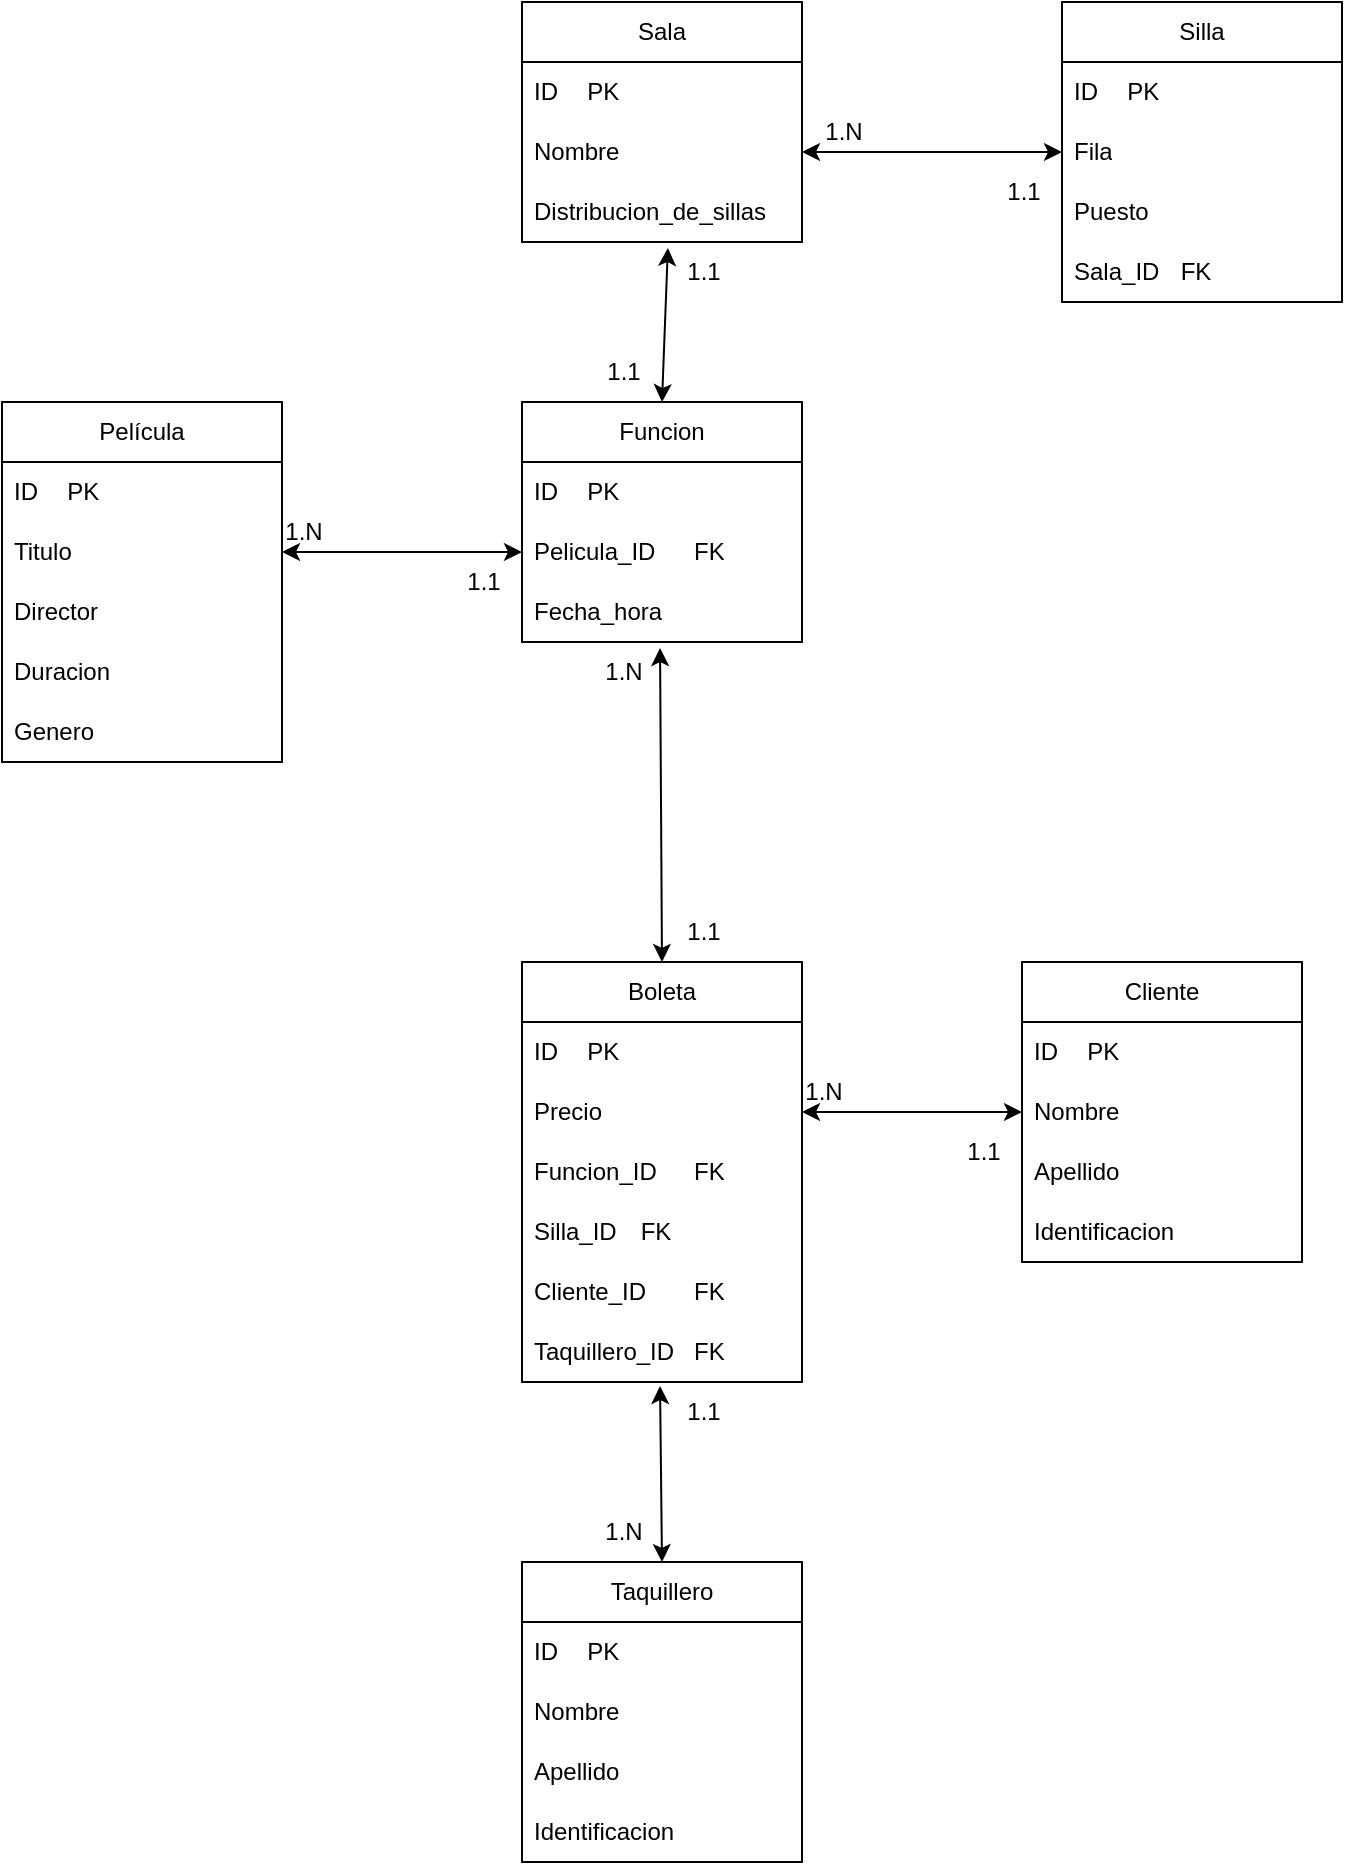 <mxfile version="24.6.4" type="google">
  <diagram name="Página-1" id="wzcmHoIYuX_Jen-wA8zM">
    <mxGraphModel grid="1" page="1" gridSize="10" guides="1" tooltips="1" connect="1" arrows="1" fold="1" pageScale="1" pageWidth="827" pageHeight="1169" math="0" shadow="0">
      <root>
        <mxCell id="0" />
        <mxCell id="1" parent="0" />
        <mxCell id="ttBiSUBf9T7hZErZJQ1Y-5" value="Película" style="swimlane;fontStyle=0;childLayout=stackLayout;horizontal=1;startSize=30;horizontalStack=0;resizeParent=1;resizeParentMax=0;resizeLast=0;collapsible=1;marginBottom=0;whiteSpace=wrap;html=1;" vertex="1" parent="1">
          <mxGeometry x="79" y="270" width="140" height="180" as="geometry" />
        </mxCell>
        <mxCell id="ttBiSUBf9T7hZErZJQ1Y-6" value="ID&lt;span style=&quot;white-space: pre;&quot;&gt;&#x9;&lt;/span&gt;PK" style="text;strokeColor=none;fillColor=none;align=left;verticalAlign=middle;spacingLeft=4;spacingRight=4;overflow=hidden;points=[[0,0.5],[1,0.5]];portConstraint=eastwest;rotatable=0;whiteSpace=wrap;html=1;" vertex="1" parent="ttBiSUBf9T7hZErZJQ1Y-5">
          <mxGeometry y="30" width="140" height="30" as="geometry" />
        </mxCell>
        <mxCell id="ttBiSUBf9T7hZErZJQ1Y-7" value="Titulo" style="text;strokeColor=none;fillColor=none;align=left;verticalAlign=middle;spacingLeft=4;spacingRight=4;overflow=hidden;points=[[0,0.5],[1,0.5]];portConstraint=eastwest;rotatable=0;whiteSpace=wrap;html=1;" vertex="1" parent="ttBiSUBf9T7hZErZJQ1Y-5">
          <mxGeometry y="60" width="140" height="30" as="geometry" />
        </mxCell>
        <mxCell id="H0Oi_rdSfjQBtsW1ozEI-1" value="Director" style="text;strokeColor=none;fillColor=none;align=left;verticalAlign=middle;spacingLeft=4;spacingRight=4;overflow=hidden;points=[[0,0.5],[1,0.5]];portConstraint=eastwest;rotatable=0;whiteSpace=wrap;html=1;" vertex="1" parent="ttBiSUBf9T7hZErZJQ1Y-5">
          <mxGeometry y="90" width="140" height="30" as="geometry" />
        </mxCell>
        <mxCell id="ttBiSUBf9T7hZErZJQ1Y-8" value="Duracion" style="text;strokeColor=none;fillColor=none;align=left;verticalAlign=middle;spacingLeft=4;spacingRight=4;overflow=hidden;points=[[0,0.5],[1,0.5]];portConstraint=eastwest;rotatable=0;whiteSpace=wrap;html=1;" vertex="1" parent="ttBiSUBf9T7hZErZJQ1Y-5">
          <mxGeometry y="120" width="140" height="30" as="geometry" />
        </mxCell>
        <mxCell id="ttBiSUBf9T7hZErZJQ1Y-9" value="Genero" style="text;strokeColor=none;fillColor=none;align=left;verticalAlign=middle;spacingLeft=4;spacingRight=4;overflow=hidden;points=[[0,0.5],[1,0.5]];portConstraint=eastwest;rotatable=0;whiteSpace=wrap;html=1;" vertex="1" parent="ttBiSUBf9T7hZErZJQ1Y-5">
          <mxGeometry y="150" width="140" height="30" as="geometry" />
        </mxCell>
        <mxCell id="ttBiSUBf9T7hZErZJQ1Y-10" value="Sala" style="swimlane;fontStyle=0;childLayout=stackLayout;horizontal=1;startSize=30;horizontalStack=0;resizeParent=1;resizeParentMax=0;resizeLast=0;collapsible=1;marginBottom=0;whiteSpace=wrap;html=1;" vertex="1" parent="1">
          <mxGeometry x="339" y="70" width="140" height="120" as="geometry" />
        </mxCell>
        <mxCell id="ttBiSUBf9T7hZErZJQ1Y-11" value="ID&lt;span style=&quot;white-space: pre;&quot;&gt;&#x9;&lt;/span&gt;PK" style="text;strokeColor=none;fillColor=none;align=left;verticalAlign=middle;spacingLeft=4;spacingRight=4;overflow=hidden;points=[[0,0.5],[1,0.5]];portConstraint=eastwest;rotatable=0;whiteSpace=wrap;html=1;" vertex="1" parent="ttBiSUBf9T7hZErZJQ1Y-10">
          <mxGeometry y="30" width="140" height="30" as="geometry" />
        </mxCell>
        <mxCell id="ttBiSUBf9T7hZErZJQ1Y-12" value="Nombre" style="text;strokeColor=none;fillColor=none;align=left;verticalAlign=middle;spacingLeft=4;spacingRight=4;overflow=hidden;points=[[0,0.5],[1,0.5]];portConstraint=eastwest;rotatable=0;whiteSpace=wrap;html=1;" vertex="1" parent="ttBiSUBf9T7hZErZJQ1Y-10">
          <mxGeometry y="60" width="140" height="30" as="geometry" />
        </mxCell>
        <mxCell id="ttBiSUBf9T7hZErZJQ1Y-13" value="Distribucion_de_sillas" style="text;strokeColor=none;fillColor=none;align=left;verticalAlign=middle;spacingLeft=4;spacingRight=4;overflow=hidden;points=[[0,0.5],[1,0.5]];portConstraint=eastwest;rotatable=0;whiteSpace=wrap;html=1;" vertex="1" parent="ttBiSUBf9T7hZErZJQ1Y-10">
          <mxGeometry y="90" width="140" height="30" as="geometry" />
        </mxCell>
        <mxCell id="ttBiSUBf9T7hZErZJQ1Y-15" value="Silla" style="swimlane;fontStyle=0;childLayout=stackLayout;horizontal=1;startSize=30;horizontalStack=0;resizeParent=1;resizeParentMax=0;resizeLast=0;collapsible=1;marginBottom=0;whiteSpace=wrap;html=1;" vertex="1" parent="1">
          <mxGeometry x="609" y="70" width="140" height="150" as="geometry" />
        </mxCell>
        <mxCell id="ttBiSUBf9T7hZErZJQ1Y-16" value="ID&lt;span style=&quot;white-space: pre;&quot;&gt;&#x9;&lt;/span&gt;PK" style="text;strokeColor=none;fillColor=none;align=left;verticalAlign=middle;spacingLeft=4;spacingRight=4;overflow=hidden;points=[[0,0.5],[1,0.5]];portConstraint=eastwest;rotatable=0;whiteSpace=wrap;html=1;" vertex="1" parent="ttBiSUBf9T7hZErZJQ1Y-15">
          <mxGeometry y="30" width="140" height="30" as="geometry" />
        </mxCell>
        <mxCell id="ttBiSUBf9T7hZErZJQ1Y-17" value="Fila" style="text;strokeColor=none;fillColor=none;align=left;verticalAlign=middle;spacingLeft=4;spacingRight=4;overflow=hidden;points=[[0,0.5],[1,0.5]];portConstraint=eastwest;rotatable=0;whiteSpace=wrap;html=1;" vertex="1" parent="ttBiSUBf9T7hZErZJQ1Y-15">
          <mxGeometry y="60" width="140" height="30" as="geometry" />
        </mxCell>
        <mxCell id="H0Oi_rdSfjQBtsW1ozEI-7" value="Puesto" style="text;strokeColor=none;fillColor=none;align=left;verticalAlign=middle;spacingLeft=4;spacingRight=4;overflow=hidden;points=[[0,0.5],[1,0.5]];portConstraint=eastwest;rotatable=0;whiteSpace=wrap;html=1;" vertex="1" parent="ttBiSUBf9T7hZErZJQ1Y-15">
          <mxGeometry y="90" width="140" height="30" as="geometry" />
        </mxCell>
        <mxCell id="ttBiSUBf9T7hZErZJQ1Y-18" value="Sala_ID&lt;span style=&quot;white-space: pre;&quot;&gt;&#x9;&lt;/span&gt;FK&lt;span style=&quot;white-space: pre;&quot;&gt;&#x9;&lt;/span&gt;" style="text;strokeColor=none;fillColor=none;align=left;verticalAlign=middle;spacingLeft=4;spacingRight=4;overflow=hidden;points=[[0,0.5],[1,0.5]];portConstraint=eastwest;rotatable=0;whiteSpace=wrap;html=1;" vertex="1" parent="ttBiSUBf9T7hZErZJQ1Y-15">
          <mxGeometry y="120" width="140" height="30" as="geometry" />
        </mxCell>
        <mxCell id="ttBiSUBf9T7hZErZJQ1Y-23" value="Boleta" style="swimlane;fontStyle=0;childLayout=stackLayout;horizontal=1;startSize=30;horizontalStack=0;resizeParent=1;resizeParentMax=0;resizeLast=0;collapsible=1;marginBottom=0;whiteSpace=wrap;html=1;" vertex="1" parent="1">
          <mxGeometry x="339" y="550" width="140" height="210" as="geometry" />
        </mxCell>
        <mxCell id="ttBiSUBf9T7hZErZJQ1Y-24" value="ID&lt;span style=&quot;white-space: pre;&quot;&gt;&#x9;&lt;/span&gt;PK" style="text;strokeColor=none;fillColor=none;align=left;verticalAlign=middle;spacingLeft=4;spacingRight=4;overflow=hidden;points=[[0,0.5],[1,0.5]];portConstraint=eastwest;rotatable=0;whiteSpace=wrap;html=1;" vertex="1" parent="ttBiSUBf9T7hZErZJQ1Y-23">
          <mxGeometry y="30" width="140" height="30" as="geometry" />
        </mxCell>
        <mxCell id="ttBiSUBf9T7hZErZJQ1Y-25" value="Precio" style="text;strokeColor=none;fillColor=none;align=left;verticalAlign=middle;spacingLeft=4;spacingRight=4;overflow=hidden;points=[[0,0.5],[1,0.5]];portConstraint=eastwest;rotatable=0;whiteSpace=wrap;html=1;" vertex="1" parent="ttBiSUBf9T7hZErZJQ1Y-23">
          <mxGeometry y="60" width="140" height="30" as="geometry" />
        </mxCell>
        <mxCell id="ttBiSUBf9T7hZErZJQ1Y-28" value="Funcion_ID&lt;span style=&quot;white-space: pre;&quot;&gt;&#x9;&lt;/span&gt;FK" style="text;strokeColor=none;fillColor=none;align=left;verticalAlign=middle;spacingLeft=4;spacingRight=4;overflow=hidden;points=[[0,0.5],[1,0.5]];portConstraint=eastwest;rotatable=0;whiteSpace=wrap;html=1;" vertex="1" parent="ttBiSUBf9T7hZErZJQ1Y-23">
          <mxGeometry y="90" width="140" height="30" as="geometry" />
        </mxCell>
        <mxCell id="ttBiSUBf9T7hZErZJQ1Y-29" value="Silla_ID&lt;span style=&quot;white-space: pre;&quot;&gt;&#x9;&lt;/span&gt;FK" style="text;strokeColor=none;fillColor=none;align=left;verticalAlign=middle;spacingLeft=4;spacingRight=4;overflow=hidden;points=[[0,0.5],[1,0.5]];portConstraint=eastwest;rotatable=0;whiteSpace=wrap;html=1;" vertex="1" parent="ttBiSUBf9T7hZErZJQ1Y-23">
          <mxGeometry y="120" width="140" height="30" as="geometry" />
        </mxCell>
        <mxCell id="ttBiSUBf9T7hZErZJQ1Y-26" value="Cliente_ID&lt;span style=&quot;white-space: pre;&quot;&gt;&#x9;&lt;/span&gt;FK" style="text;strokeColor=none;fillColor=none;align=left;verticalAlign=middle;spacingLeft=4;spacingRight=4;overflow=hidden;points=[[0,0.5],[1,0.5]];portConstraint=eastwest;rotatable=0;whiteSpace=wrap;html=1;" vertex="1" parent="ttBiSUBf9T7hZErZJQ1Y-23">
          <mxGeometry y="150" width="140" height="30" as="geometry" />
        </mxCell>
        <mxCell id="ttBiSUBf9T7hZErZJQ1Y-27" value="Taquillero_ID&lt;span style=&quot;white-space: pre;&quot;&gt;&#x9;&lt;/span&gt;FK&lt;span style=&quot;white-space: pre;&quot;&gt;&#x9;&lt;/span&gt;" style="text;strokeColor=none;fillColor=none;align=left;verticalAlign=middle;spacingLeft=4;spacingRight=4;overflow=hidden;points=[[0,0.5],[1,0.5]];portConstraint=eastwest;rotatable=0;whiteSpace=wrap;html=1;" vertex="1" parent="ttBiSUBf9T7hZErZJQ1Y-23">
          <mxGeometry y="180" width="140" height="30" as="geometry" />
        </mxCell>
        <mxCell id="ttBiSUBf9T7hZErZJQ1Y-30" value="Funcion" style="swimlane;fontStyle=0;childLayout=stackLayout;horizontal=1;startSize=30;horizontalStack=0;resizeParent=1;resizeParentMax=0;resizeLast=0;collapsible=1;marginBottom=0;whiteSpace=wrap;html=1;" vertex="1" parent="1">
          <mxGeometry x="339" y="270" width="140" height="120" as="geometry" />
        </mxCell>
        <mxCell id="ttBiSUBf9T7hZErZJQ1Y-31" value="ID&lt;span style=&quot;white-space: pre;&quot;&gt;&#x9;&lt;/span&gt;PK" style="text;strokeColor=none;fillColor=none;align=left;verticalAlign=middle;spacingLeft=4;spacingRight=4;overflow=hidden;points=[[0,0.5],[1,0.5]];portConstraint=eastwest;rotatable=0;whiteSpace=wrap;html=1;" vertex="1" parent="ttBiSUBf9T7hZErZJQ1Y-30">
          <mxGeometry y="30" width="140" height="30" as="geometry" />
        </mxCell>
        <mxCell id="ttBiSUBf9T7hZErZJQ1Y-34" value="Pelicula_ID&lt;span style=&quot;white-space: pre;&quot;&gt;&#x9;&lt;/span&gt;FK" style="text;strokeColor=none;fillColor=none;align=left;verticalAlign=middle;spacingLeft=4;spacingRight=4;overflow=hidden;points=[[0,0.5],[1,0.5]];portConstraint=eastwest;rotatable=0;whiteSpace=wrap;html=1;" vertex="1" parent="ttBiSUBf9T7hZErZJQ1Y-30">
          <mxGeometry y="60" width="140" height="30" as="geometry" />
        </mxCell>
        <mxCell id="ttBiSUBf9T7hZErZJQ1Y-35" value="Fecha_hora" style="text;strokeColor=none;fillColor=none;align=left;verticalAlign=middle;spacingLeft=4;spacingRight=4;overflow=hidden;points=[[0,0.5],[1,0.5]];portConstraint=eastwest;rotatable=0;whiteSpace=wrap;html=1;" vertex="1" parent="ttBiSUBf9T7hZErZJQ1Y-30">
          <mxGeometry y="90" width="140" height="30" as="geometry" />
        </mxCell>
        <mxCell id="ttBiSUBf9T7hZErZJQ1Y-36" value="Taquillero" style="swimlane;fontStyle=0;childLayout=stackLayout;horizontal=1;startSize=30;horizontalStack=0;resizeParent=1;resizeParentMax=0;resizeLast=0;collapsible=1;marginBottom=0;whiteSpace=wrap;html=1;" vertex="1" parent="1">
          <mxGeometry x="339" y="850" width="140" height="150" as="geometry" />
        </mxCell>
        <mxCell id="ttBiSUBf9T7hZErZJQ1Y-37" value="ID&lt;span style=&quot;white-space: pre;&quot;&gt;&#x9;&lt;/span&gt;PK" style="text;strokeColor=none;fillColor=none;align=left;verticalAlign=middle;spacingLeft=4;spacingRight=4;overflow=hidden;points=[[0,0.5],[1,0.5]];portConstraint=eastwest;rotatable=0;whiteSpace=wrap;html=1;" vertex="1" parent="ttBiSUBf9T7hZErZJQ1Y-36">
          <mxGeometry y="30" width="140" height="30" as="geometry" />
        </mxCell>
        <mxCell id="ttBiSUBf9T7hZErZJQ1Y-38" value="Nombre" style="text;strokeColor=none;fillColor=none;align=left;verticalAlign=middle;spacingLeft=4;spacingRight=4;overflow=hidden;points=[[0,0.5],[1,0.5]];portConstraint=eastwest;rotatable=0;whiteSpace=wrap;html=1;" vertex="1" parent="ttBiSUBf9T7hZErZJQ1Y-36">
          <mxGeometry y="60" width="140" height="30" as="geometry" />
        </mxCell>
        <mxCell id="ttBiSUBf9T7hZErZJQ1Y-40" value="Apellido" style="text;strokeColor=none;fillColor=none;align=left;verticalAlign=middle;spacingLeft=4;spacingRight=4;overflow=hidden;points=[[0,0.5],[1,0.5]];portConstraint=eastwest;rotatable=0;whiteSpace=wrap;html=1;" vertex="1" parent="ttBiSUBf9T7hZErZJQ1Y-36">
          <mxGeometry y="90" width="140" height="30" as="geometry" />
        </mxCell>
        <mxCell id="ttBiSUBf9T7hZErZJQ1Y-39" value="Identificacion" style="text;strokeColor=none;fillColor=none;align=left;verticalAlign=middle;spacingLeft=4;spacingRight=4;overflow=hidden;points=[[0,0.5],[1,0.5]];portConstraint=eastwest;rotatable=0;whiteSpace=wrap;html=1;" vertex="1" parent="ttBiSUBf9T7hZErZJQ1Y-36">
          <mxGeometry y="120" width="140" height="30" as="geometry" />
        </mxCell>
        <mxCell id="ttBiSUBf9T7hZErZJQ1Y-41" value="Cliente" style="swimlane;fontStyle=0;childLayout=stackLayout;horizontal=1;startSize=30;horizontalStack=0;resizeParent=1;resizeParentMax=0;resizeLast=0;collapsible=1;marginBottom=0;whiteSpace=wrap;html=1;" vertex="1" parent="1">
          <mxGeometry x="589" y="550" width="140" height="150" as="geometry" />
        </mxCell>
        <mxCell id="ttBiSUBf9T7hZErZJQ1Y-42" value="ID&lt;span style=&quot;white-space: pre;&quot;&gt;&#x9;&lt;/span&gt;PK" style="text;strokeColor=none;fillColor=none;align=left;verticalAlign=middle;spacingLeft=4;spacingRight=4;overflow=hidden;points=[[0,0.5],[1,0.5]];portConstraint=eastwest;rotatable=0;whiteSpace=wrap;html=1;" vertex="1" parent="ttBiSUBf9T7hZErZJQ1Y-41">
          <mxGeometry y="30" width="140" height="30" as="geometry" />
        </mxCell>
        <mxCell id="ttBiSUBf9T7hZErZJQ1Y-43" value="Nombre" style="text;strokeColor=none;fillColor=none;align=left;verticalAlign=middle;spacingLeft=4;spacingRight=4;overflow=hidden;points=[[0,0.5],[1,0.5]];portConstraint=eastwest;rotatable=0;whiteSpace=wrap;html=1;" vertex="1" parent="ttBiSUBf9T7hZErZJQ1Y-41">
          <mxGeometry y="60" width="140" height="30" as="geometry" />
        </mxCell>
        <mxCell id="ttBiSUBf9T7hZErZJQ1Y-44" value="Apellido" style="text;strokeColor=none;fillColor=none;align=left;verticalAlign=middle;spacingLeft=4;spacingRight=4;overflow=hidden;points=[[0,0.5],[1,0.5]];portConstraint=eastwest;rotatable=0;whiteSpace=wrap;html=1;" vertex="1" parent="ttBiSUBf9T7hZErZJQ1Y-41">
          <mxGeometry y="90" width="140" height="30" as="geometry" />
        </mxCell>
        <mxCell id="ttBiSUBf9T7hZErZJQ1Y-45" value="Identificacion" style="text;strokeColor=none;fillColor=none;align=left;verticalAlign=middle;spacingLeft=4;spacingRight=4;overflow=hidden;points=[[0,0.5],[1,0.5]];portConstraint=eastwest;rotatable=0;whiteSpace=wrap;html=1;" vertex="1" parent="ttBiSUBf9T7hZErZJQ1Y-41">
          <mxGeometry y="120" width="140" height="30" as="geometry" />
        </mxCell>
        <mxCell id="ttBiSUBf9T7hZErZJQ1Y-47" value="" style="endArrow=classic;startArrow=classic;html=1;rounded=0;exitX=1;exitY=0.5;exitDx=0;exitDy=0;entryX=0;entryY=0.5;entryDx=0;entryDy=0;" edge="1" parent="1" source="ttBiSUBf9T7hZErZJQ1Y-7">
          <mxGeometry width="50" height="50" relative="1" as="geometry">
            <mxPoint x="609" y="270" as="sourcePoint" />
            <mxPoint x="339" y="345" as="targetPoint" />
          </mxGeometry>
        </mxCell>
        <mxCell id="ttBiSUBf9T7hZErZJQ1Y-48" value="" style="endArrow=classic;startArrow=classic;html=1;rounded=0;exitX=0.5;exitY=0;exitDx=0;exitDy=0;entryX=0.521;entryY=1.1;entryDx=0;entryDy=0;entryPerimeter=0;" edge="1" parent="1" source="ttBiSUBf9T7hZErZJQ1Y-30" target="ttBiSUBf9T7hZErZJQ1Y-13">
          <mxGeometry width="50" height="50" relative="1" as="geometry">
            <mxPoint x="609" y="270" as="sourcePoint" />
            <mxPoint x="499" y="200" as="targetPoint" />
          </mxGeometry>
        </mxCell>
        <mxCell id="ttBiSUBf9T7hZErZJQ1Y-49" value="" style="endArrow=classic;startArrow=classic;html=1;rounded=0;exitX=1;exitY=0.5;exitDx=0;exitDy=0;entryX=0;entryY=0.5;entryDx=0;entryDy=0;" edge="1" parent="1" source="ttBiSUBf9T7hZErZJQ1Y-12" target="ttBiSUBf9T7hZErZJQ1Y-17">
          <mxGeometry width="50" height="50" relative="1" as="geometry">
            <mxPoint x="609" y="270" as="sourcePoint" />
            <mxPoint x="659" y="220" as="targetPoint" />
          </mxGeometry>
        </mxCell>
        <mxCell id="ttBiSUBf9T7hZErZJQ1Y-50" value="" style="endArrow=classic;startArrow=classic;html=1;rounded=0;exitX=0.5;exitY=0;exitDx=0;exitDy=0;entryX=0.493;entryY=1.1;entryDx=0;entryDy=0;entryPerimeter=0;" edge="1" parent="1" source="ttBiSUBf9T7hZErZJQ1Y-23" target="ttBiSUBf9T7hZErZJQ1Y-35">
          <mxGeometry width="50" height="50" relative="1" as="geometry">
            <mxPoint x="609" y="510" as="sourcePoint" />
            <mxPoint x="659" y="460" as="targetPoint" />
          </mxGeometry>
        </mxCell>
        <mxCell id="ttBiSUBf9T7hZErZJQ1Y-51" value="" style="endArrow=classic;startArrow=classic;html=1;rounded=0;exitX=1;exitY=0.5;exitDx=0;exitDy=0;entryX=0;entryY=0.5;entryDx=0;entryDy=0;" edge="1" parent="1" source="ttBiSUBf9T7hZErZJQ1Y-25" target="ttBiSUBf9T7hZErZJQ1Y-43">
          <mxGeometry width="50" height="50" relative="1" as="geometry">
            <mxPoint x="609" y="660" as="sourcePoint" />
            <mxPoint x="659" y="610" as="targetPoint" />
          </mxGeometry>
        </mxCell>
        <mxCell id="ttBiSUBf9T7hZErZJQ1Y-53" value="" style="endArrow=classic;startArrow=classic;html=1;rounded=0;exitX=0.5;exitY=0;exitDx=0;exitDy=0;entryX=0.493;entryY=1.067;entryDx=0;entryDy=0;entryPerimeter=0;" edge="1" parent="1" source="ttBiSUBf9T7hZErZJQ1Y-36" target="ttBiSUBf9T7hZErZJQ1Y-27">
          <mxGeometry width="50" height="50" relative="1" as="geometry">
            <mxPoint x="609" y="700" as="sourcePoint" />
            <mxPoint x="659" y="650" as="targetPoint" />
          </mxGeometry>
        </mxCell>
        <mxCell id="ttBiSUBf9T7hZErZJQ1Y-56" value="1.N" style="text;html=1;align=center;verticalAlign=middle;whiteSpace=wrap;rounded=0;" vertex="1" parent="1">
          <mxGeometry x="200" y="320" width="60" height="30" as="geometry" />
        </mxCell>
        <mxCell id="ttBiSUBf9T7hZErZJQ1Y-58" value="1.1" style="text;html=1;align=center;verticalAlign=middle;whiteSpace=wrap;rounded=0;" vertex="1" parent="1">
          <mxGeometry x="360" y="240" width="60" height="30" as="geometry" />
        </mxCell>
        <mxCell id="ttBiSUBf9T7hZErZJQ1Y-59" value="1.N" style="text;html=1;align=center;verticalAlign=middle;whiteSpace=wrap;rounded=0;" vertex="1" parent="1">
          <mxGeometry x="470" y="120" width="60" height="30" as="geometry" />
        </mxCell>
        <mxCell id="ttBiSUBf9T7hZErZJQ1Y-60" value="1.N" style="text;html=1;align=center;verticalAlign=middle;whiteSpace=wrap;rounded=0;" vertex="1" parent="1">
          <mxGeometry x="460" y="600" width="60" height="30" as="geometry" />
        </mxCell>
        <mxCell id="ttBiSUBf9T7hZErZJQ1Y-61" value="1.N" style="text;html=1;align=center;verticalAlign=middle;whiteSpace=wrap;rounded=0;" vertex="1" parent="1">
          <mxGeometry x="360" y="820" width="60" height="30" as="geometry" />
        </mxCell>
        <mxCell id="ttBiSUBf9T7hZErZJQ1Y-62" value="1.N" style="text;html=1;align=center;verticalAlign=middle;whiteSpace=wrap;rounded=0;" vertex="1" parent="1">
          <mxGeometry x="360" y="390" width="60" height="30" as="geometry" />
        </mxCell>
        <mxCell id="H0Oi_rdSfjQBtsW1ozEI-8" value="1.1" style="text;html=1;align=center;verticalAlign=middle;whiteSpace=wrap;rounded=0;" vertex="1" parent="1">
          <mxGeometry x="290" y="345" width="60" height="30" as="geometry" />
        </mxCell>
        <mxCell id="H0Oi_rdSfjQBtsW1ozEI-9" value="1.1" style="text;html=1;align=center;verticalAlign=middle;whiteSpace=wrap;rounded=0;" vertex="1" parent="1">
          <mxGeometry x="400" y="190" width="60" height="30" as="geometry" />
        </mxCell>
        <mxCell id="H0Oi_rdSfjQBtsW1ozEI-10" value="1.1" style="text;html=1;align=center;verticalAlign=middle;whiteSpace=wrap;rounded=0;" vertex="1" parent="1">
          <mxGeometry x="560" y="150" width="60" height="30" as="geometry" />
        </mxCell>
        <mxCell id="H0Oi_rdSfjQBtsW1ozEI-11" value="1.1" style="text;html=1;align=center;verticalAlign=middle;whiteSpace=wrap;rounded=0;" vertex="1" parent="1">
          <mxGeometry x="400" y="520" width="60" height="30" as="geometry" />
        </mxCell>
        <mxCell id="H0Oi_rdSfjQBtsW1ozEI-12" value="1.1" style="text;html=1;align=center;verticalAlign=middle;whiteSpace=wrap;rounded=0;" vertex="1" parent="1">
          <mxGeometry x="540" y="630" width="60" height="30" as="geometry" />
        </mxCell>
        <mxCell id="H0Oi_rdSfjQBtsW1ozEI-13" value="1.1" style="text;html=1;align=center;verticalAlign=middle;whiteSpace=wrap;rounded=0;" vertex="1" parent="1">
          <mxGeometry x="400" y="760" width="60" height="30" as="geometry" />
        </mxCell>
      </root>
    </mxGraphModel>
  </diagram>
</mxfile>

